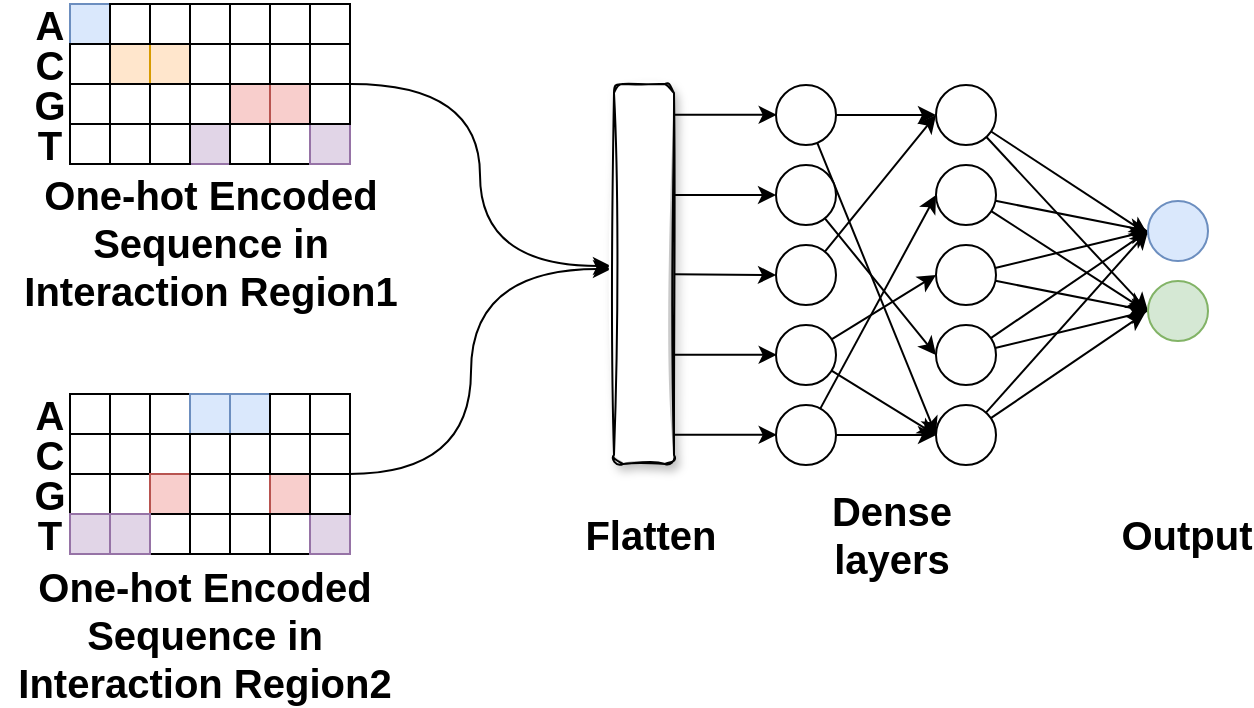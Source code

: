 <mxfile version="14.8.5" type="github">
  <diagram id="7WyufB8X4WBuho2PgSER" name="Page-1">
    <mxGraphModel dx="1422" dy="763" grid="1" gridSize="10" guides="1" tooltips="1" connect="1" arrows="1" fold="1" page="1" pageScale="1" pageWidth="4681" pageHeight="3300" math="0" shadow="0">
      <root>
        <mxCell id="0" />
        <mxCell id="1" parent="0" />
        <mxCell id="oDDGFXUuPNc7k1UO4jNH-5" value="G" style="text;html=1;strokeColor=none;fillColor=none;align=center;verticalAlign=middle;whiteSpace=wrap;rounded=0;fontStyle=1;fontSize=20;" vertex="1" parent="1">
          <mxGeometry x="305" y="215" width="40" height="20" as="geometry" />
        </mxCell>
        <mxCell id="oDDGFXUuPNc7k1UO4jNH-6" value="T" style="text;html=1;strokeColor=none;fillColor=none;align=center;verticalAlign=middle;whiteSpace=wrap;rounded=0;fontStyle=1;fontSize=20;" vertex="1" parent="1">
          <mxGeometry x="305" y="235" width="40" height="20" as="geometry" />
        </mxCell>
        <mxCell id="oDDGFXUuPNc7k1UO4jNH-7" value="&lt;div style=&quot;font-size: 20px;&quot;&gt;A&lt;/div&gt;" style="text;html=1;strokeColor=none;fillColor=none;align=center;verticalAlign=middle;whiteSpace=wrap;rounded=0;fontStyle=1;fontSize=20;" vertex="1" parent="1">
          <mxGeometry x="305" y="175" width="40" height="20" as="geometry" />
        </mxCell>
        <mxCell id="oDDGFXUuPNc7k1UO4jNH-8" value="C" style="text;html=1;strokeColor=none;fillColor=none;align=center;verticalAlign=middle;whiteSpace=wrap;rounded=0;fontStyle=1;fontSize=20;" vertex="1" parent="1">
          <mxGeometry x="305" y="195" width="40" height="20" as="geometry" />
        </mxCell>
        <mxCell id="oDDGFXUuPNc7k1UO4jNH-9" value="" style="whiteSpace=wrap;html=1;aspect=fixed;fillColor=#dae8fc;strokeColor=#6c8ebf;fontStyle=1;fontSize=20;" vertex="1" parent="1">
          <mxGeometry x="335" y="175" width="20" height="20" as="geometry" />
        </mxCell>
        <mxCell id="oDDGFXUuPNc7k1UO4jNH-10" value="" style="whiteSpace=wrap;html=1;aspect=fixed;fontStyle=1;fontSize=20;" vertex="1" parent="1">
          <mxGeometry x="355" y="195" width="20" height="20" as="geometry" />
        </mxCell>
        <mxCell id="oDDGFXUuPNc7k1UO4jNH-11" value="" style="whiteSpace=wrap;html=1;aspect=fixed;fillColor=#ffe6cc;strokeColor=#d79b00;fontStyle=1;fontSize=20;" vertex="1" parent="1">
          <mxGeometry x="355" y="195" width="20" height="20" as="geometry" />
        </mxCell>
        <mxCell id="oDDGFXUuPNc7k1UO4jNH-12" value="" style="whiteSpace=wrap;html=1;aspect=fixed;fillColor=#ffe6cc;strokeColor=#d79b00;fontStyle=1;fontSize=20;" vertex="1" parent="1">
          <mxGeometry x="375" y="195" width="20" height="20" as="geometry" />
        </mxCell>
        <mxCell id="oDDGFXUuPNc7k1UO4jNH-13" value="" style="whiteSpace=wrap;html=1;aspect=fixed;fillColor=#e1d5e7;strokeColor=#9673a6;fontStyle=1;fontSize=20;" vertex="1" parent="1">
          <mxGeometry x="395" y="235" width="20" height="20" as="geometry" />
        </mxCell>
        <mxCell id="oDDGFXUuPNc7k1UO4jNH-14" value="" style="whiteSpace=wrap;html=1;aspect=fixed;fillColor=#f8cecc;strokeColor=#b85450;fontStyle=1;fontSize=20;" vertex="1" parent="1">
          <mxGeometry x="415" y="215" width="20" height="20" as="geometry" />
        </mxCell>
        <mxCell id="oDDGFXUuPNc7k1UO4jNH-15" value="" style="whiteSpace=wrap;html=1;aspect=fixed;fillColor=#f8cecc;strokeColor=#b85450;fontStyle=1;fontSize=20;" vertex="1" parent="1">
          <mxGeometry x="435" y="215" width="20" height="20" as="geometry" />
        </mxCell>
        <mxCell id="oDDGFXUuPNc7k1UO4jNH-16" value="" style="rounded=0;whiteSpace=wrap;html=1;fontStyle=1;fontSize=20;" vertex="1" parent="1">
          <mxGeometry x="335" y="195" width="20" height="20" as="geometry" />
        </mxCell>
        <mxCell id="oDDGFXUuPNc7k1UO4jNH-17" value="" style="rounded=0;whiteSpace=wrap;html=1;fontStyle=1;fontSize=20;" vertex="1" parent="1">
          <mxGeometry x="335" y="215" width="20" height="20" as="geometry" />
        </mxCell>
        <mxCell id="oDDGFXUuPNc7k1UO4jNH-18" value="" style="rounded=0;whiteSpace=wrap;html=1;fontStyle=1;fontSize=20;" vertex="1" parent="1">
          <mxGeometry x="355" y="215" width="20" height="20" as="geometry" />
        </mxCell>
        <mxCell id="oDDGFXUuPNc7k1UO4jNH-19" value="" style="rounded=0;whiteSpace=wrap;html=1;fontStyle=1;fontSize=20;" vertex="1" parent="1">
          <mxGeometry x="375" y="215" width="20" height="20" as="geometry" />
        </mxCell>
        <mxCell id="oDDGFXUuPNc7k1UO4jNH-20" value="" style="rounded=0;whiteSpace=wrap;html=1;fontStyle=1;fontSize=20;" vertex="1" parent="1">
          <mxGeometry x="395" y="215" width="20" height="20" as="geometry" />
        </mxCell>
        <mxCell id="oDDGFXUuPNc7k1UO4jNH-21" value="" style="rounded=0;whiteSpace=wrap;html=1;fontStyle=1;fontSize=20;" vertex="1" parent="1">
          <mxGeometry x="375" y="235" width="20" height="20" as="geometry" />
        </mxCell>
        <mxCell id="oDDGFXUuPNc7k1UO4jNH-22" value="" style="rounded=0;whiteSpace=wrap;html=1;fontStyle=1;fontSize=20;" vertex="1" parent="1">
          <mxGeometry x="335" y="235" width="20" height="20" as="geometry" />
        </mxCell>
        <mxCell id="oDDGFXUuPNc7k1UO4jNH-23" value="" style="rounded=0;whiteSpace=wrap;html=1;fontStyle=1;fontSize=20;" vertex="1" parent="1">
          <mxGeometry x="355" y="235" width="20" height="20" as="geometry" />
        </mxCell>
        <mxCell id="oDDGFXUuPNc7k1UO4jNH-24" value="" style="rounded=0;whiteSpace=wrap;html=1;fontStyle=1;fontSize=20;" vertex="1" parent="1">
          <mxGeometry x="415" y="235" width="20" height="20" as="geometry" />
        </mxCell>
        <mxCell id="oDDGFXUuPNc7k1UO4jNH-25" value="" style="rounded=0;whiteSpace=wrap;html=1;fontStyle=1;fontSize=20;" vertex="1" parent="1">
          <mxGeometry x="435" y="235" width="20" height="20" as="geometry" />
        </mxCell>
        <mxCell id="oDDGFXUuPNc7k1UO4jNH-26" value="" style="rounded=0;whiteSpace=wrap;html=1;fontStyle=1;fontSize=20;" vertex="1" parent="1">
          <mxGeometry x="355" y="175" width="20" height="20" as="geometry" />
        </mxCell>
        <mxCell id="oDDGFXUuPNc7k1UO4jNH-27" value="" style="rounded=0;whiteSpace=wrap;html=1;fontStyle=1;fontSize=20;" vertex="1" parent="1">
          <mxGeometry x="375" y="175" width="20" height="20" as="geometry" />
        </mxCell>
        <mxCell id="oDDGFXUuPNc7k1UO4jNH-28" value="" style="rounded=0;whiteSpace=wrap;html=1;fontStyle=1;fontSize=20;" vertex="1" parent="1">
          <mxGeometry x="395" y="175" width="20" height="20" as="geometry" />
        </mxCell>
        <mxCell id="oDDGFXUuPNc7k1UO4jNH-29" value="" style="rounded=0;whiteSpace=wrap;html=1;fontStyle=1;fontSize=20;" vertex="1" parent="1">
          <mxGeometry x="415" y="175" width="20" height="20" as="geometry" />
        </mxCell>
        <mxCell id="oDDGFXUuPNc7k1UO4jNH-30" value="" style="rounded=0;whiteSpace=wrap;html=1;fontStyle=1;fontSize=20;" vertex="1" parent="1">
          <mxGeometry x="395" y="195" width="20" height="20" as="geometry" />
        </mxCell>
        <mxCell id="oDDGFXUuPNc7k1UO4jNH-31" value="" style="rounded=0;whiteSpace=wrap;html=1;fontStyle=1;fontSize=20;" vertex="1" parent="1">
          <mxGeometry x="415" y="195" width="20" height="20" as="geometry" />
        </mxCell>
        <mxCell id="oDDGFXUuPNc7k1UO4jNH-32" value="" style="rounded=0;whiteSpace=wrap;html=1;fontStyle=1;fontSize=20;" vertex="1" parent="1">
          <mxGeometry x="435" y="195" width="20" height="20" as="geometry" />
        </mxCell>
        <mxCell id="oDDGFXUuPNc7k1UO4jNH-33" value="" style="rounded=0;whiteSpace=wrap;html=1;fontStyle=1;fontSize=20;" vertex="1" parent="1">
          <mxGeometry x="435" y="175" width="20" height="20" as="geometry" />
        </mxCell>
        <mxCell id="oDDGFXUuPNc7k1UO4jNH-34" value="" style="whiteSpace=wrap;html=1;aspect=fixed;fillColor=#e1d5e7;strokeColor=#9673a6;fontStyle=1;fontSize=20;" vertex="1" parent="1">
          <mxGeometry x="455" y="235" width="20" height="20" as="geometry" />
        </mxCell>
        <mxCell id="oDDGFXUuPNc7k1UO4jNH-35" value="" style="rounded=0;whiteSpace=wrap;html=1;fontStyle=1;fontSize=20;" vertex="1" parent="1">
          <mxGeometry x="455" y="215" width="20" height="20" as="geometry" />
        </mxCell>
        <mxCell id="oDDGFXUuPNc7k1UO4jNH-36" value="" style="rounded=0;whiteSpace=wrap;html=1;fontStyle=1;fontSize=20;" vertex="1" parent="1">
          <mxGeometry x="455" y="175" width="20" height="20" as="geometry" />
        </mxCell>
        <mxCell id="oDDGFXUuPNc7k1UO4jNH-37" value="" style="rounded=0;whiteSpace=wrap;html=1;fontStyle=1;fontSize=20;" vertex="1" parent="1">
          <mxGeometry x="455" y="195" width="20" height="20" as="geometry" />
        </mxCell>
        <mxCell id="oDDGFXUuPNc7k1UO4jNH-39" value="G" style="text;html=1;strokeColor=none;fillColor=none;align=center;verticalAlign=middle;whiteSpace=wrap;rounded=0;fontStyle=1;fontSize=20;" vertex="1" parent="1">
          <mxGeometry x="305" y="410" width="40" height="20" as="geometry" />
        </mxCell>
        <mxCell id="oDDGFXUuPNc7k1UO4jNH-40" value="T" style="text;html=1;strokeColor=none;fillColor=none;align=center;verticalAlign=middle;whiteSpace=wrap;rounded=0;fontStyle=1;fontSize=20;" vertex="1" parent="1">
          <mxGeometry x="305" y="430" width="40" height="20" as="geometry" />
        </mxCell>
        <mxCell id="oDDGFXUuPNc7k1UO4jNH-41" value="&lt;div style=&quot;font-size: 20px;&quot;&gt;A&lt;/div&gt;" style="text;html=1;strokeColor=none;fillColor=none;align=center;verticalAlign=middle;whiteSpace=wrap;rounded=0;fontStyle=1;fontSize=20;" vertex="1" parent="1">
          <mxGeometry x="305" y="370" width="40" height="20" as="geometry" />
        </mxCell>
        <mxCell id="oDDGFXUuPNc7k1UO4jNH-42" value="C" style="text;html=1;strokeColor=none;fillColor=none;align=center;verticalAlign=middle;whiteSpace=wrap;rounded=0;fontStyle=1;fontSize=20;" vertex="1" parent="1">
          <mxGeometry x="305" y="390" width="40" height="20" as="geometry" />
        </mxCell>
        <mxCell id="oDDGFXUuPNc7k1UO4jNH-43" value="" style="whiteSpace=wrap;html=1;aspect=fixed;fontStyle=1;fontSize=20;" vertex="1" parent="1">
          <mxGeometry x="335" y="370" width="20" height="20" as="geometry" />
        </mxCell>
        <mxCell id="oDDGFXUuPNc7k1UO4jNH-44" value="" style="whiteSpace=wrap;html=1;aspect=fixed;fontStyle=1;fontSize=20;" vertex="1" parent="1">
          <mxGeometry x="355" y="390" width="20" height="20" as="geometry" />
        </mxCell>
        <mxCell id="oDDGFXUuPNc7k1UO4jNH-45" value="" style="whiteSpace=wrap;html=1;aspect=fixed;fontStyle=1;fontSize=20;" vertex="1" parent="1">
          <mxGeometry x="355" y="390" width="20" height="20" as="geometry" />
        </mxCell>
        <mxCell id="oDDGFXUuPNc7k1UO4jNH-46" value="" style="whiteSpace=wrap;html=1;aspect=fixed;fontStyle=1;fontSize=20;" vertex="1" parent="1">
          <mxGeometry x="375" y="390" width="20" height="20" as="geometry" />
        </mxCell>
        <mxCell id="oDDGFXUuPNc7k1UO4jNH-47" value="" style="whiteSpace=wrap;html=1;aspect=fixed;fontStyle=1;fontSize=20;" vertex="1" parent="1">
          <mxGeometry x="395" y="430" width="20" height="20" as="geometry" />
        </mxCell>
        <mxCell id="oDDGFXUuPNc7k1UO4jNH-48" value="" style="whiteSpace=wrap;html=1;aspect=fixed;fontStyle=1;fontSize=20;" vertex="1" parent="1">
          <mxGeometry x="415" y="410" width="20" height="20" as="geometry" />
        </mxCell>
        <mxCell id="oDDGFXUuPNc7k1UO4jNH-49" value="" style="whiteSpace=wrap;html=1;aspect=fixed;fillColor=#f8cecc;strokeColor=#b85450;fontStyle=1;fontSize=20;" vertex="1" parent="1">
          <mxGeometry x="435" y="410" width="20" height="20" as="geometry" />
        </mxCell>
        <mxCell id="oDDGFXUuPNc7k1UO4jNH-50" value="" style="rounded=0;whiteSpace=wrap;html=1;fontStyle=1;fontSize=20;" vertex="1" parent="1">
          <mxGeometry x="335" y="390" width="20" height="20" as="geometry" />
        </mxCell>
        <mxCell id="oDDGFXUuPNc7k1UO4jNH-51" value="" style="rounded=0;whiteSpace=wrap;html=1;fontStyle=1;fontSize=20;" vertex="1" parent="1">
          <mxGeometry x="335" y="410" width="20" height="20" as="geometry" />
        </mxCell>
        <mxCell id="oDDGFXUuPNc7k1UO4jNH-52" value="" style="rounded=0;whiteSpace=wrap;html=1;fontStyle=1;fontSize=20;" vertex="1" parent="1">
          <mxGeometry x="355" y="410" width="20" height="20" as="geometry" />
        </mxCell>
        <mxCell id="oDDGFXUuPNc7k1UO4jNH-53" value="" style="rounded=0;whiteSpace=wrap;html=1;fillColor=#f8cecc;strokeColor=#b85450;fontStyle=1;fontSize=20;" vertex="1" parent="1">
          <mxGeometry x="375" y="410" width="20" height="20" as="geometry" />
        </mxCell>
        <mxCell id="oDDGFXUuPNc7k1UO4jNH-54" value="" style="rounded=0;whiteSpace=wrap;html=1;fontStyle=1;fontSize=20;" vertex="1" parent="1">
          <mxGeometry x="395" y="410" width="20" height="20" as="geometry" />
        </mxCell>
        <mxCell id="oDDGFXUuPNc7k1UO4jNH-55" value="" style="rounded=0;whiteSpace=wrap;html=1;fontStyle=1;fontSize=20;" vertex="1" parent="1">
          <mxGeometry x="375" y="430" width="20" height="20" as="geometry" />
        </mxCell>
        <mxCell id="oDDGFXUuPNc7k1UO4jNH-56" value="" style="rounded=0;whiteSpace=wrap;html=1;fillColor=#e1d5e7;strokeColor=#9673a6;fontStyle=1;fontSize=20;" vertex="1" parent="1">
          <mxGeometry x="335" y="430" width="20" height="20" as="geometry" />
        </mxCell>
        <mxCell id="oDDGFXUuPNc7k1UO4jNH-57" value="" style="rounded=0;whiteSpace=wrap;html=1;fillColor=#e1d5e7;strokeColor=#9673a6;fontStyle=1;fontSize=20;" vertex="1" parent="1">
          <mxGeometry x="355" y="430" width="20" height="20" as="geometry" />
        </mxCell>
        <mxCell id="oDDGFXUuPNc7k1UO4jNH-58" value="" style="rounded=0;whiteSpace=wrap;html=1;fontStyle=1;fontSize=20;" vertex="1" parent="1">
          <mxGeometry x="415" y="430" width="20" height="20" as="geometry" />
        </mxCell>
        <mxCell id="oDDGFXUuPNc7k1UO4jNH-59" value="" style="rounded=0;whiteSpace=wrap;html=1;fontStyle=1;fontSize=20;" vertex="1" parent="1">
          <mxGeometry x="435" y="430" width="20" height="20" as="geometry" />
        </mxCell>
        <mxCell id="oDDGFXUuPNc7k1UO4jNH-60" value="" style="rounded=0;whiteSpace=wrap;html=1;fontStyle=1;fontSize=20;" vertex="1" parent="1">
          <mxGeometry x="355" y="370" width="20" height="20" as="geometry" />
        </mxCell>
        <mxCell id="oDDGFXUuPNc7k1UO4jNH-61" value="" style="rounded=0;whiteSpace=wrap;html=1;fontStyle=1;fontSize=20;" vertex="1" parent="1">
          <mxGeometry x="375" y="370" width="20" height="20" as="geometry" />
        </mxCell>
        <mxCell id="oDDGFXUuPNc7k1UO4jNH-62" value="" style="rounded=0;whiteSpace=wrap;html=1;fillColor=#dae8fc;strokeColor=#6c8ebf;fontStyle=1;fontSize=20;" vertex="1" parent="1">
          <mxGeometry x="395" y="370" width="20" height="20" as="geometry" />
        </mxCell>
        <mxCell id="oDDGFXUuPNc7k1UO4jNH-63" value="" style="rounded=0;whiteSpace=wrap;html=1;fillColor=#dae8fc;strokeColor=#6c8ebf;fontStyle=1;fontSize=20;" vertex="1" parent="1">
          <mxGeometry x="415" y="370" width="20" height="20" as="geometry" />
        </mxCell>
        <mxCell id="oDDGFXUuPNc7k1UO4jNH-64" value="" style="rounded=0;whiteSpace=wrap;html=1;fontStyle=1;fontSize=20;" vertex="1" parent="1">
          <mxGeometry x="395" y="390" width="20" height="20" as="geometry" />
        </mxCell>
        <mxCell id="oDDGFXUuPNc7k1UO4jNH-65" value="" style="rounded=0;whiteSpace=wrap;html=1;fontStyle=1;fontSize=20;" vertex="1" parent="1">
          <mxGeometry x="415" y="390" width="20" height="20" as="geometry" />
        </mxCell>
        <mxCell id="oDDGFXUuPNc7k1UO4jNH-66" value="" style="rounded=0;whiteSpace=wrap;html=1;fontStyle=1;fontSize=20;" vertex="1" parent="1">
          <mxGeometry x="435" y="390" width="20" height="20" as="geometry" />
        </mxCell>
        <mxCell id="oDDGFXUuPNc7k1UO4jNH-67" value="" style="rounded=0;whiteSpace=wrap;html=1;fontStyle=1;fontSize=20;" vertex="1" parent="1">
          <mxGeometry x="435" y="370" width="20" height="20" as="geometry" />
        </mxCell>
        <mxCell id="oDDGFXUuPNc7k1UO4jNH-68" value="" style="whiteSpace=wrap;html=1;aspect=fixed;fillColor=#e1d5e7;strokeColor=#9673a6;fontStyle=1;fontSize=20;" vertex="1" parent="1">
          <mxGeometry x="455" y="430" width="20" height="20" as="geometry" />
        </mxCell>
        <mxCell id="oDDGFXUuPNc7k1UO4jNH-69" value="" style="rounded=0;whiteSpace=wrap;html=1;fontStyle=1;fontSize=20;" vertex="1" parent="1">
          <mxGeometry x="455" y="410" width="20" height="20" as="geometry" />
        </mxCell>
        <mxCell id="oDDGFXUuPNc7k1UO4jNH-70" value="" style="rounded=0;whiteSpace=wrap;html=1;fontStyle=1;fontSize=20;" vertex="1" parent="1">
          <mxGeometry x="455" y="370" width="20" height="20" as="geometry" />
        </mxCell>
        <mxCell id="oDDGFXUuPNc7k1UO4jNH-71" value="" style="rounded=0;whiteSpace=wrap;html=1;fontStyle=1;fontSize=20;" vertex="1" parent="1">
          <mxGeometry x="455" y="390" width="20" height="20" as="geometry" />
        </mxCell>
        <mxCell id="oDDGFXUuPNc7k1UO4jNH-157" style="edgeStyle=orthogonalEdgeStyle;curved=1;rounded=0;orthogonalLoop=1;jettySize=auto;html=1;entryX=0;entryY=0.5;entryDx=0;entryDy=0;fontStyle=1;fontSize=20;" edge="1" parent="1">
          <mxGeometry relative="1" as="geometry">
            <mxPoint x="475.5" y="215.0" as="sourcePoint" />
            <mxPoint x="605.5" y="306.0" as="targetPoint" />
            <Array as="points">
              <mxPoint x="540" y="215" />
              <mxPoint x="540" y="306" />
            </Array>
          </mxGeometry>
        </mxCell>
        <mxCell id="oDDGFXUuPNc7k1UO4jNH-194" style="edgeStyle=orthogonalEdgeStyle;curved=1;rounded=0;orthogonalLoop=1;jettySize=auto;html=1;fontStyle=1;fontSize=20;" edge="1" parent="1">
          <mxGeometry relative="1" as="geometry">
            <mxPoint x="605.5" y="307.5" as="targetPoint" />
            <Array as="points">
              <mxPoint x="535.5" y="410.5" />
              <mxPoint x="535.5" y="307.5" />
            </Array>
            <mxPoint x="474.5" y="410" as="sourcePoint" />
          </mxGeometry>
        </mxCell>
        <mxCell id="oDDGFXUuPNc7k1UO4jNH-201" value="One-hot Encoded Sequence in Interaction Region1" style="text;html=1;strokeColor=none;fillColor=none;align=center;verticalAlign=middle;whiteSpace=wrap;rounded=0;fontStyle=1;fontSize=20;" vertex="1" parent="1">
          <mxGeometry x="302.5" y="283.5" width="205" height="20" as="geometry" />
        </mxCell>
        <mxCell id="oDDGFXUuPNc7k1UO4jNH-202" value="&lt;div style=&quot;font-size: 20px;&quot;&gt;One-hot Encoded Sequence in Interaction Region2&lt;/div&gt;" style="text;html=1;strokeColor=none;fillColor=none;align=center;verticalAlign=middle;whiteSpace=wrap;rounded=0;fontStyle=1;fontSize=20;" vertex="1" parent="1">
          <mxGeometry x="300" y="480" width="205" height="20" as="geometry" />
        </mxCell>
        <mxCell id="oDDGFXUuPNc7k1UO4jNH-203" value="Dense layers" style="text;html=1;strokeColor=none;fillColor=none;align=center;verticalAlign=middle;whiteSpace=wrap;rounded=0;fontStyle=1;fontSize=20;" vertex="1" parent="1">
          <mxGeometry x="700.75" y="430" width="90" height="20" as="geometry" />
        </mxCell>
        <mxCell id="oDDGFXUuPNc7k1UO4jNH-204" value="Flatten" style="text;html=1;strokeColor=none;fillColor=none;align=center;verticalAlign=middle;whiteSpace=wrap;rounded=0;fontStyle=1;fontSize=20;" vertex="1" parent="1">
          <mxGeometry x="615.25" y="430" width="21" height="20" as="geometry" />
        </mxCell>
        <mxCell id="oDDGFXUuPNc7k1UO4jNH-205" style="edgeStyle=none;rounded=1;jumpSize=20;orthogonalLoop=1;jettySize=auto;html=1;entryX=0;entryY=0.5;entryDx=0;entryDy=0;strokeWidth=1;fontStyle=1;fontSize=20;" edge="1" parent="1" source="oDDGFXUuPNc7k1UO4jNH-207" target="oDDGFXUuPNc7k1UO4jNH-232">
          <mxGeometry relative="1" as="geometry" />
        </mxCell>
        <mxCell id="oDDGFXUuPNc7k1UO4jNH-206" style="edgeStyle=none;rounded=0;orthogonalLoop=1;jettySize=auto;html=1;entryX=0;entryY=0.5;entryDx=0;entryDy=0;fontStyle=1;fontSize=20;" edge="1" parent="1" source="oDDGFXUuPNc7k1UO4jNH-207" target="oDDGFXUuPNc7k1UO4jNH-220">
          <mxGeometry relative="1" as="geometry" />
        </mxCell>
        <mxCell id="oDDGFXUuPNc7k1UO4jNH-207" value="" style="ellipse;whiteSpace=wrap;html=1;aspect=fixed;fontStyle=1;fontSize=20;" vertex="1" parent="1">
          <mxGeometry x="688" y="215.5" width="30" height="30" as="geometry" />
        </mxCell>
        <mxCell id="oDDGFXUuPNc7k1UO4jNH-208" style="edgeStyle=none;rounded=1;jumpSize=20;orthogonalLoop=1;jettySize=auto;html=1;entryX=0;entryY=0.5;entryDx=0;entryDy=0;strokeWidth=1;fontStyle=1;fontSize=20;" edge="1" parent="1" source="oDDGFXUuPNc7k1UO4jNH-209" target="oDDGFXUuPNc7k1UO4jNH-229">
          <mxGeometry relative="1" as="geometry" />
        </mxCell>
        <mxCell id="oDDGFXUuPNc7k1UO4jNH-209" value="" style="ellipse;whiteSpace=wrap;html=1;aspect=fixed;fontStyle=1;fontSize=20;" vertex="1" parent="1">
          <mxGeometry x="688" y="255.5" width="30" height="30" as="geometry" />
        </mxCell>
        <mxCell id="oDDGFXUuPNc7k1UO4jNH-210" style="edgeStyle=none;rounded=1;jumpSize=20;orthogonalLoop=1;jettySize=auto;html=1;entryX=0;entryY=0.5;entryDx=0;entryDy=0;strokeWidth=1;fontStyle=1;fontSize=20;" edge="1" parent="1" source="oDDGFXUuPNc7k1UO4jNH-211" target="oDDGFXUuPNc7k1UO4jNH-220">
          <mxGeometry relative="1" as="geometry" />
        </mxCell>
        <mxCell id="oDDGFXUuPNc7k1UO4jNH-211" value="" style="ellipse;whiteSpace=wrap;html=1;aspect=fixed;fontStyle=1;fontSize=20;" vertex="1" parent="1">
          <mxGeometry x="688" y="295.5" width="30" height="30" as="geometry" />
        </mxCell>
        <mxCell id="oDDGFXUuPNc7k1UO4jNH-212" style="edgeStyle=none;rounded=0;orthogonalLoop=1;jettySize=auto;html=1;entryX=0;entryY=0.5;entryDx=0;entryDy=0;fontStyle=1;fontSize=20;" edge="1" parent="1" source="oDDGFXUuPNc7k1UO4jNH-214" target="oDDGFXUuPNc7k1UO4jNH-226">
          <mxGeometry relative="1" as="geometry" />
        </mxCell>
        <mxCell id="oDDGFXUuPNc7k1UO4jNH-213" style="edgeStyle=none;rounded=0;orthogonalLoop=1;jettySize=auto;html=1;entryX=0;entryY=0.5;entryDx=0;entryDy=0;fontStyle=1;fontSize=20;" edge="1" parent="1" source="oDDGFXUuPNc7k1UO4jNH-214" target="oDDGFXUuPNc7k1UO4jNH-232">
          <mxGeometry relative="1" as="geometry" />
        </mxCell>
        <mxCell id="oDDGFXUuPNc7k1UO4jNH-214" value="" style="ellipse;whiteSpace=wrap;html=1;aspect=fixed;fontStyle=1;fontSize=20;" vertex="1" parent="1">
          <mxGeometry x="688" y="335.5" width="30" height="30" as="geometry" />
        </mxCell>
        <mxCell id="oDDGFXUuPNc7k1UO4jNH-215" style="edgeStyle=none;rounded=1;jumpSize=20;orthogonalLoop=1;jettySize=auto;html=1;entryX=0;entryY=0.5;entryDx=0;entryDy=0;strokeWidth=1;fontStyle=1;fontSize=20;" edge="1" parent="1" source="oDDGFXUuPNc7k1UO4jNH-217" target="oDDGFXUuPNc7k1UO4jNH-223">
          <mxGeometry relative="1" as="geometry" />
        </mxCell>
        <mxCell id="oDDGFXUuPNc7k1UO4jNH-216" style="edgeStyle=none;rounded=1;jumpSize=20;orthogonalLoop=1;jettySize=auto;html=1;entryX=0;entryY=0.5;entryDx=0;entryDy=0;strokeWidth=1;fontStyle=1;fontSize=20;" edge="1" parent="1" source="oDDGFXUuPNc7k1UO4jNH-217" target="oDDGFXUuPNc7k1UO4jNH-232">
          <mxGeometry relative="1" as="geometry" />
        </mxCell>
        <mxCell id="oDDGFXUuPNc7k1UO4jNH-217" value="" style="ellipse;whiteSpace=wrap;html=1;aspect=fixed;fontStyle=1;fontSize=20;" vertex="1" parent="1">
          <mxGeometry x="688" y="375.5" width="30" height="30" as="geometry" />
        </mxCell>
        <mxCell id="oDDGFXUuPNc7k1UO4jNH-218" style="edgeStyle=none;rounded=1;jumpSize=20;orthogonalLoop=1;jettySize=auto;html=1;entryX=0;entryY=0.5;entryDx=0;entryDy=0;strokeWidth=1;fontStyle=1;fontSize=20;" edge="1" parent="1" source="oDDGFXUuPNc7k1UO4jNH-220" target="oDDGFXUuPNc7k1UO4jNH-235">
          <mxGeometry relative="1" as="geometry" />
        </mxCell>
        <mxCell id="oDDGFXUuPNc7k1UO4jNH-219" style="edgeStyle=none;rounded=1;jumpSize=20;orthogonalLoop=1;jettySize=auto;html=1;strokeWidth=1;entryX=-0.001;entryY=0.557;entryDx=0;entryDy=0;entryPerimeter=0;fontStyle=1;fontSize=20;" edge="1" parent="1" source="oDDGFXUuPNc7k1UO4jNH-220" target="oDDGFXUuPNc7k1UO4jNH-234">
          <mxGeometry relative="1" as="geometry">
            <mxPoint x="868" y="310.5" as="targetPoint" />
          </mxGeometry>
        </mxCell>
        <mxCell id="oDDGFXUuPNc7k1UO4jNH-220" value="" style="ellipse;whiteSpace=wrap;html=1;aspect=fixed;fontStyle=1;fontSize=20;" vertex="1" parent="1">
          <mxGeometry x="768" y="215.5" width="30" height="30" as="geometry" />
        </mxCell>
        <mxCell id="oDDGFXUuPNc7k1UO4jNH-221" style="edgeStyle=none;rounded=1;jumpSize=20;orthogonalLoop=1;jettySize=auto;html=1;entryX=0;entryY=0.5;entryDx=0;entryDy=0;strokeWidth=1;fontStyle=1;fontSize=20;" edge="1" parent="1" source="oDDGFXUuPNc7k1UO4jNH-223" target="oDDGFXUuPNc7k1UO4jNH-234">
          <mxGeometry relative="1" as="geometry" />
        </mxCell>
        <mxCell id="oDDGFXUuPNc7k1UO4jNH-222" style="edgeStyle=none;rounded=1;jumpSize=20;orthogonalLoop=1;jettySize=auto;html=1;strokeWidth=1;entryX=-0.057;entryY=0.483;entryDx=0;entryDy=0;entryPerimeter=0;fontStyle=1;fontSize=20;" edge="1" parent="1" source="oDDGFXUuPNc7k1UO4jNH-223" target="oDDGFXUuPNc7k1UO4jNH-235">
          <mxGeometry relative="1" as="geometry">
            <mxPoint x="878" y="350.5" as="targetPoint" />
          </mxGeometry>
        </mxCell>
        <mxCell id="oDDGFXUuPNc7k1UO4jNH-223" value="" style="ellipse;whiteSpace=wrap;html=1;aspect=fixed;fontStyle=1;fontSize=20;" vertex="1" parent="1">
          <mxGeometry x="768" y="255.5" width="30" height="30" as="geometry" />
        </mxCell>
        <mxCell id="oDDGFXUuPNc7k1UO4jNH-224" style="edgeStyle=none;rounded=1;jumpSize=20;orthogonalLoop=1;jettySize=auto;html=1;entryX=0;entryY=0.5;entryDx=0;entryDy=0;strokeWidth=1;fontStyle=1;fontSize=20;" edge="1" parent="1" source="oDDGFXUuPNc7k1UO4jNH-226" target="oDDGFXUuPNc7k1UO4jNH-235">
          <mxGeometry relative="1" as="geometry" />
        </mxCell>
        <mxCell id="oDDGFXUuPNc7k1UO4jNH-225" style="edgeStyle=none;rounded=1;jumpSize=20;orthogonalLoop=1;jettySize=auto;html=1;strokeWidth=1;entryX=0;entryY=0.5;entryDx=0;entryDy=0;fontStyle=1;fontSize=20;" edge="1" parent="1" source="oDDGFXUuPNc7k1UO4jNH-226" target="oDDGFXUuPNc7k1UO4jNH-234">
          <mxGeometry relative="1" as="geometry">
            <mxPoint x="878" y="310.5" as="targetPoint" />
          </mxGeometry>
        </mxCell>
        <mxCell id="oDDGFXUuPNc7k1UO4jNH-226" value="" style="ellipse;whiteSpace=wrap;html=1;aspect=fixed;fontStyle=1;fontSize=20;" vertex="1" parent="1">
          <mxGeometry x="768" y="295.5" width="30" height="30" as="geometry" />
        </mxCell>
        <mxCell id="oDDGFXUuPNc7k1UO4jNH-227" style="edgeStyle=none;rounded=1;jumpSize=20;orthogonalLoop=1;jettySize=auto;html=1;entryX=0;entryY=0.5;entryDx=0;entryDy=0;strokeWidth=1;fontStyle=1;fontSize=20;" edge="1" parent="1" source="oDDGFXUuPNc7k1UO4jNH-229" target="oDDGFXUuPNc7k1UO4jNH-234">
          <mxGeometry relative="1" as="geometry" />
        </mxCell>
        <mxCell id="oDDGFXUuPNc7k1UO4jNH-228" style="edgeStyle=none;rounded=1;jumpSize=20;orthogonalLoop=1;jettySize=auto;html=1;strokeWidth=1;entryX=0;entryY=0.5;entryDx=0;entryDy=0;fontStyle=1;fontSize=20;" edge="1" parent="1" source="oDDGFXUuPNc7k1UO4jNH-229" target="oDDGFXUuPNc7k1UO4jNH-235">
          <mxGeometry relative="1" as="geometry">
            <mxPoint x="868" y="350.5" as="targetPoint" />
          </mxGeometry>
        </mxCell>
        <mxCell id="oDDGFXUuPNc7k1UO4jNH-229" value="" style="ellipse;whiteSpace=wrap;html=1;aspect=fixed;fontStyle=1;fontSize=20;" vertex="1" parent="1">
          <mxGeometry x="768" y="335.5" width="30" height="30" as="geometry" />
        </mxCell>
        <mxCell id="oDDGFXUuPNc7k1UO4jNH-230" style="edgeStyle=none;rounded=1;jumpSize=20;orthogonalLoop=1;jettySize=auto;html=1;strokeWidth=1;entryX=-0.05;entryY=0.538;entryDx=0;entryDy=0;entryPerimeter=0;fontStyle=1;fontSize=20;" edge="1" parent="1" source="oDDGFXUuPNc7k1UO4jNH-232" target="oDDGFXUuPNc7k1UO4jNH-235">
          <mxGeometry relative="1" as="geometry">
            <mxPoint x="878" y="350.5" as="targetPoint" />
          </mxGeometry>
        </mxCell>
        <mxCell id="oDDGFXUuPNc7k1UO4jNH-231" style="edgeStyle=none;rounded=1;jumpSize=20;orthogonalLoop=1;jettySize=auto;html=1;strokeWidth=1;entryX=0;entryY=0.5;entryDx=0;entryDy=0;fontStyle=1;fontSize=20;" edge="1" parent="1" source="oDDGFXUuPNc7k1UO4jNH-232" target="oDDGFXUuPNc7k1UO4jNH-234">
          <mxGeometry relative="1" as="geometry">
            <mxPoint x="868" y="310.5" as="targetPoint" />
          </mxGeometry>
        </mxCell>
        <mxCell id="oDDGFXUuPNc7k1UO4jNH-232" value="" style="ellipse;whiteSpace=wrap;html=1;aspect=fixed;fontStyle=1;fontSize=20;" vertex="1" parent="1">
          <mxGeometry x="768" y="375.5" width="30" height="30" as="geometry" />
        </mxCell>
        <mxCell id="oDDGFXUuPNc7k1UO4jNH-233" value="&lt;div style=&quot;font-size: 20px;&quot;&gt;Output&lt;/div&gt;" style="text;html=1;strokeColor=none;fillColor=none;align=center;verticalAlign=middle;whiteSpace=wrap;rounded=0;fontStyle=1;fontSize=20;" vertex="1" parent="1">
          <mxGeometry x="881.5" y="430" width="22.5" height="20" as="geometry" />
        </mxCell>
        <mxCell id="oDDGFXUuPNc7k1UO4jNH-234" value="" style="ellipse;whiteSpace=wrap;html=1;aspect=fixed;fillColor=#dae8fc;strokeColor=#6c8ebf;fontStyle=1;fontSize=20;" vertex="1" parent="1">
          <mxGeometry x="874" y="273.5" width="30" height="30" as="geometry" />
        </mxCell>
        <mxCell id="oDDGFXUuPNc7k1UO4jNH-235" value="" style="ellipse;whiteSpace=wrap;html=1;aspect=fixed;fillColor=#d5e8d4;strokeColor=#82b366;fontStyle=1;fontSize=20;" vertex="1" parent="1">
          <mxGeometry x="874" y="313.5" width="30" height="30" as="geometry" />
        </mxCell>
        <mxCell id="oDDGFXUuPNc7k1UO4jNH-236" style="rounded=0;orthogonalLoop=1;jettySize=auto;html=1;entryX=0;entryY=0.5;entryDx=0;entryDy=0;fontStyle=1;fontSize=20;" edge="1" parent="1" source="oDDGFXUuPNc7k1UO4jNH-237">
          <mxGeometry relative="1" as="geometry">
            <mxPoint x="688.0" y="310.5" as="targetPoint" />
          </mxGeometry>
        </mxCell>
        <mxCell id="oDDGFXUuPNc7k1UO4jNH-237" value="" style="rounded=1;whiteSpace=wrap;html=1;shadow=1;glass=0;sketch=1;fontStyle=1;fontSize=20;" vertex="1" parent="1">
          <mxGeometry x="607" y="215" width="30" height="190" as="geometry" />
        </mxCell>
        <mxCell id="oDDGFXUuPNc7k1UO4jNH-238" value="" style="endArrow=classic;html=1;entryX=0;entryY=0.5;entryDx=0;entryDy=0;exitX=0.989;exitY=0.292;exitDx=0;exitDy=0;exitPerimeter=0;fontStyle=1;fontSize=20;" edge="1" parent="1" source="oDDGFXUuPNc7k1UO4jNH-237">
          <mxGeometry width="50" height="50" relative="1" as="geometry">
            <mxPoint x="638" y="323.5" as="sourcePoint" />
            <mxPoint x="688.0" y="270.5" as="targetPoint" />
          </mxGeometry>
        </mxCell>
        <mxCell id="oDDGFXUuPNc7k1UO4jNH-239" value="" style="endArrow=classic;html=1;entryX=0;entryY=0.5;entryDx=0;entryDy=0;exitX=0.989;exitY=0.292;exitDx=0;exitDy=0;exitPerimeter=0;fontStyle=1;fontSize=20;" edge="1" parent="1">
          <mxGeometry width="50" height="50" relative="1" as="geometry">
            <mxPoint x="637" y="230.4" as="sourcePoint" />
            <mxPoint x="688.33" y="230.42" as="targetPoint" />
          </mxGeometry>
        </mxCell>
        <mxCell id="oDDGFXUuPNc7k1UO4jNH-240" value="" style="endArrow=classic;html=1;entryX=0;entryY=0.5;entryDx=0;entryDy=0;exitX=0.989;exitY=0.292;exitDx=0;exitDy=0;exitPerimeter=0;fontStyle=1;fontSize=20;" edge="1" parent="1">
          <mxGeometry width="50" height="50" relative="1" as="geometry">
            <mxPoint x="637" y="350.4" as="sourcePoint" />
            <mxPoint x="688.33" y="350.42" as="targetPoint" />
          </mxGeometry>
        </mxCell>
        <mxCell id="oDDGFXUuPNc7k1UO4jNH-241" value="" style="endArrow=classic;html=1;entryX=0;entryY=0.5;entryDx=0;entryDy=0;exitX=0.989;exitY=0.292;exitDx=0;exitDy=0;exitPerimeter=0;fontStyle=1;fontSize=20;" edge="1" parent="1">
          <mxGeometry width="50" height="50" relative="1" as="geometry">
            <mxPoint x="637" y="390.4" as="sourcePoint" />
            <mxPoint x="688.33" y="390.42" as="targetPoint" />
          </mxGeometry>
        </mxCell>
      </root>
    </mxGraphModel>
  </diagram>
</mxfile>
